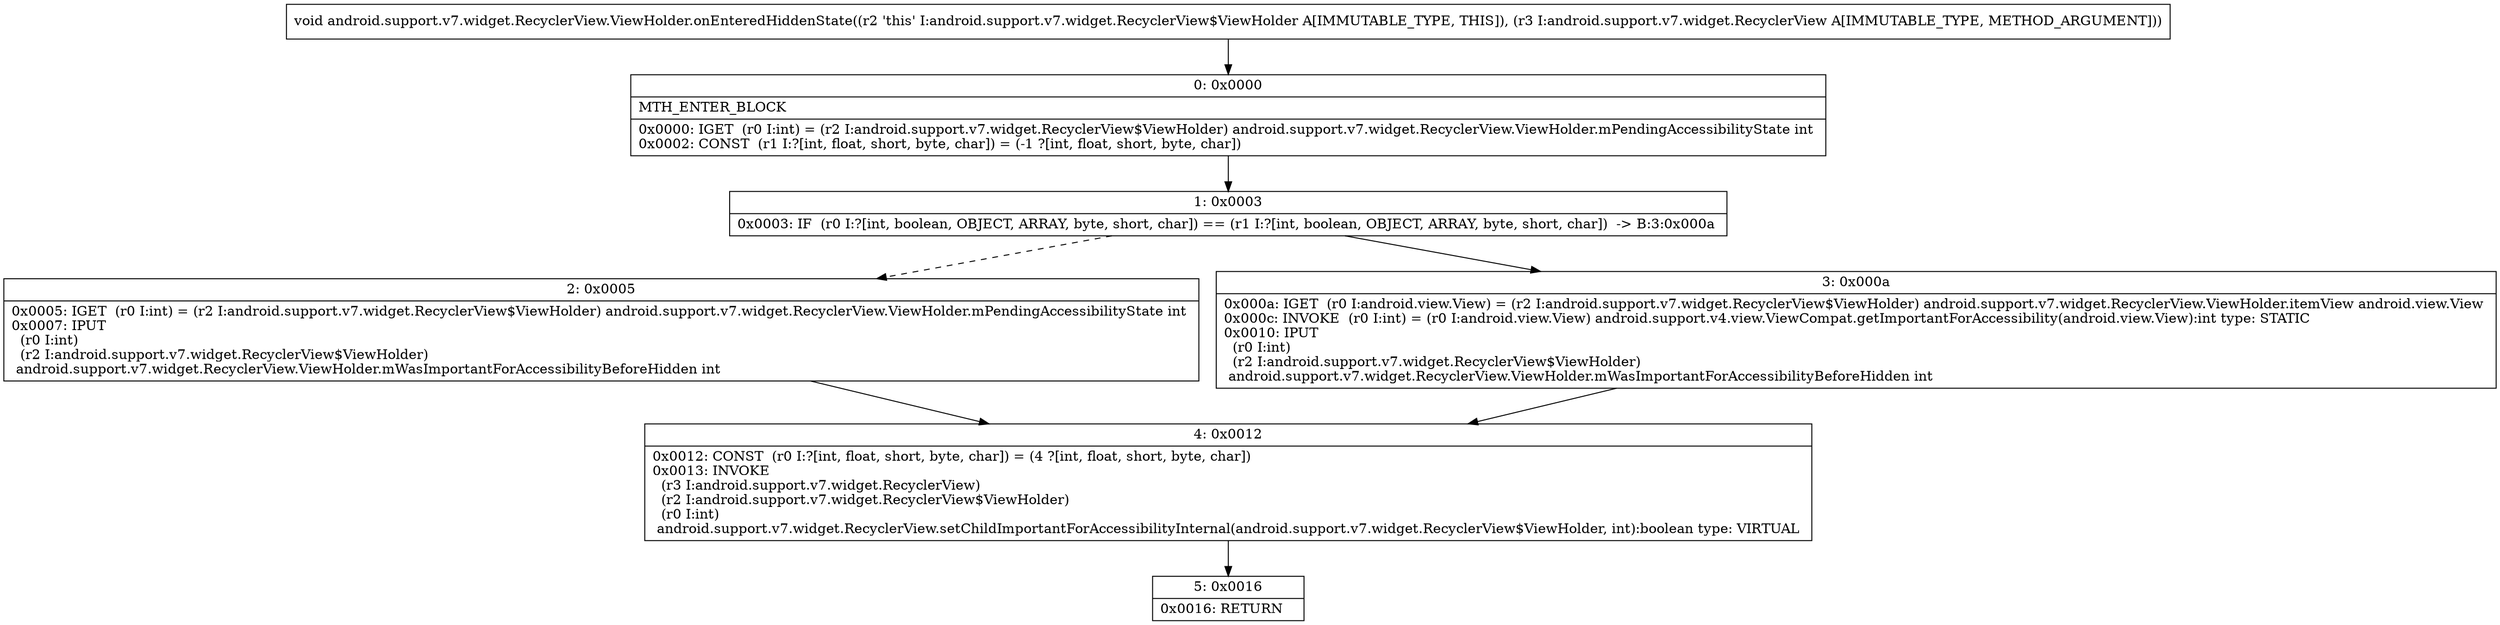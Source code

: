 digraph "CFG forandroid.support.v7.widget.RecyclerView.ViewHolder.onEnteredHiddenState(Landroid\/support\/v7\/widget\/RecyclerView;)V" {
Node_0 [shape=record,label="{0\:\ 0x0000|MTH_ENTER_BLOCK\l|0x0000: IGET  (r0 I:int) = (r2 I:android.support.v7.widget.RecyclerView$ViewHolder) android.support.v7.widget.RecyclerView.ViewHolder.mPendingAccessibilityState int \l0x0002: CONST  (r1 I:?[int, float, short, byte, char]) = (\-1 ?[int, float, short, byte, char]) \l}"];
Node_1 [shape=record,label="{1\:\ 0x0003|0x0003: IF  (r0 I:?[int, boolean, OBJECT, ARRAY, byte, short, char]) == (r1 I:?[int, boolean, OBJECT, ARRAY, byte, short, char])  \-\> B:3:0x000a \l}"];
Node_2 [shape=record,label="{2\:\ 0x0005|0x0005: IGET  (r0 I:int) = (r2 I:android.support.v7.widget.RecyclerView$ViewHolder) android.support.v7.widget.RecyclerView.ViewHolder.mPendingAccessibilityState int \l0x0007: IPUT  \l  (r0 I:int)\l  (r2 I:android.support.v7.widget.RecyclerView$ViewHolder)\l android.support.v7.widget.RecyclerView.ViewHolder.mWasImportantForAccessibilityBeforeHidden int \l}"];
Node_3 [shape=record,label="{3\:\ 0x000a|0x000a: IGET  (r0 I:android.view.View) = (r2 I:android.support.v7.widget.RecyclerView$ViewHolder) android.support.v7.widget.RecyclerView.ViewHolder.itemView android.view.View \l0x000c: INVOKE  (r0 I:int) = (r0 I:android.view.View) android.support.v4.view.ViewCompat.getImportantForAccessibility(android.view.View):int type: STATIC \l0x0010: IPUT  \l  (r0 I:int)\l  (r2 I:android.support.v7.widget.RecyclerView$ViewHolder)\l android.support.v7.widget.RecyclerView.ViewHolder.mWasImportantForAccessibilityBeforeHidden int \l}"];
Node_4 [shape=record,label="{4\:\ 0x0012|0x0012: CONST  (r0 I:?[int, float, short, byte, char]) = (4 ?[int, float, short, byte, char]) \l0x0013: INVOKE  \l  (r3 I:android.support.v7.widget.RecyclerView)\l  (r2 I:android.support.v7.widget.RecyclerView$ViewHolder)\l  (r0 I:int)\l android.support.v7.widget.RecyclerView.setChildImportantForAccessibilityInternal(android.support.v7.widget.RecyclerView$ViewHolder, int):boolean type: VIRTUAL \l}"];
Node_5 [shape=record,label="{5\:\ 0x0016|0x0016: RETURN   \l}"];
MethodNode[shape=record,label="{void android.support.v7.widget.RecyclerView.ViewHolder.onEnteredHiddenState((r2 'this' I:android.support.v7.widget.RecyclerView$ViewHolder A[IMMUTABLE_TYPE, THIS]), (r3 I:android.support.v7.widget.RecyclerView A[IMMUTABLE_TYPE, METHOD_ARGUMENT])) }"];
MethodNode -> Node_0;
Node_0 -> Node_1;
Node_1 -> Node_2[style=dashed];
Node_1 -> Node_3;
Node_2 -> Node_4;
Node_3 -> Node_4;
Node_4 -> Node_5;
}

